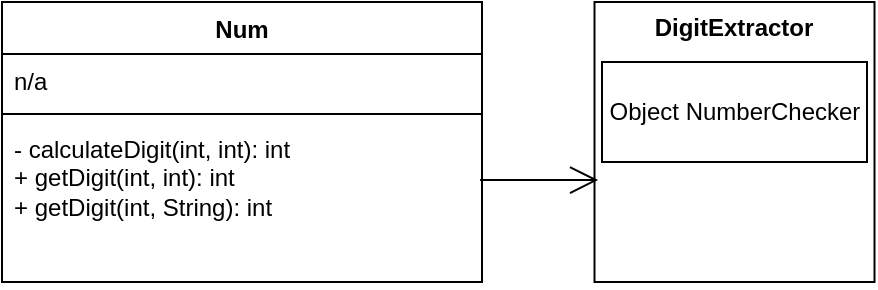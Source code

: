 <mxfile version="24.8.3">
  <diagram name="Page-1" id="kA5HnVk3PY72Kj7s9iLt">
    <mxGraphModel dx="473" dy="687" grid="1" gridSize="10" guides="1" tooltips="1" connect="1" arrows="1" fold="1" page="1" pageScale="1" pageWidth="850" pageHeight="1100" math="0" shadow="0">
      <root>
        <mxCell id="0" />
        <mxCell id="1" parent="0" />
        <mxCell id="w75OR77vZisxlL-go-XE-1" value="Num" style="swimlane;fontStyle=1;align=center;verticalAlign=top;childLayout=stackLayout;horizontal=1;startSize=26;horizontalStack=0;resizeParent=1;resizeParentMax=0;resizeLast=0;collapsible=1;marginBottom=0;whiteSpace=wrap;html=1;" vertex="1" parent="1">
          <mxGeometry x="40" y="240" width="240" height="140" as="geometry" />
        </mxCell>
        <mxCell id="w75OR77vZisxlL-go-XE-2" value="n/a" style="text;strokeColor=none;fillColor=none;align=left;verticalAlign=top;spacingLeft=4;spacingRight=4;overflow=hidden;rotatable=0;points=[[0,0.5],[1,0.5]];portConstraint=eastwest;whiteSpace=wrap;html=1;" vertex="1" parent="w75OR77vZisxlL-go-XE-1">
          <mxGeometry y="26" width="240" height="26" as="geometry" />
        </mxCell>
        <mxCell id="w75OR77vZisxlL-go-XE-3" value="" style="line;strokeWidth=1;fillColor=none;align=left;verticalAlign=middle;spacingTop=-1;spacingLeft=3;spacingRight=3;rotatable=0;labelPosition=right;points=[];portConstraint=eastwest;strokeColor=inherit;" vertex="1" parent="w75OR77vZisxlL-go-XE-1">
          <mxGeometry y="52" width="240" height="8" as="geometry" />
        </mxCell>
        <mxCell id="w75OR77vZisxlL-go-XE-4" value="&lt;div&gt;- calculateDigit(int, int): int&lt;/div&gt;&lt;div&gt;+ getDigit(int, int): int&lt;/div&gt;&lt;div&gt;+ getDigit(int, String): int&lt;br&gt;&lt;/div&gt;" style="text;strokeColor=none;fillColor=none;align=left;verticalAlign=top;spacingLeft=4;spacingRight=4;overflow=hidden;rotatable=0;points=[[0,0.5],[1,0.5]];portConstraint=eastwest;whiteSpace=wrap;html=1;" vertex="1" parent="w75OR77vZisxlL-go-XE-1">
          <mxGeometry y="60" width="240" height="80" as="geometry" />
        </mxCell>
        <mxCell id="w75OR77vZisxlL-go-XE-5" value="&lt;div&gt;&lt;b&gt;DigitExtractor&lt;/b&gt;&lt;/div&gt;&lt;div&gt;&lt;b&gt;&lt;br&gt;&lt;/b&gt;&lt;/div&gt;&lt;div&gt;&lt;b&gt;&lt;br&gt;&lt;/b&gt;&lt;/div&gt;&lt;div&gt;&lt;b&gt;&lt;br&gt;&lt;/b&gt;&lt;/div&gt;&lt;div&gt;&lt;b&gt;&lt;br&gt;&lt;/b&gt;&lt;/div&gt;&lt;div&gt;&lt;b&gt;&lt;br&gt;&lt;/b&gt;&lt;/div&gt;&lt;div&gt;&lt;b&gt;&lt;br&gt;&lt;/b&gt;&lt;/div&gt;&lt;div&gt;&lt;b&gt;&lt;br&gt;&lt;/b&gt;&lt;/div&gt;&lt;div&gt;&lt;b&gt;&lt;br&gt;&lt;/b&gt;&lt;/div&gt;" style="html=1;whiteSpace=wrap;" vertex="1" parent="1">
          <mxGeometry x="336.25" y="240" width="140" height="140" as="geometry" />
        </mxCell>
        <mxCell id="w75OR77vZisxlL-go-XE-6" value="Object NumberChecker " style="html=1;whiteSpace=wrap;" vertex="1" parent="1">
          <mxGeometry x="340" y="270" width="132.5" height="50" as="geometry" />
        </mxCell>
        <mxCell id="w75OR77vZisxlL-go-XE-7" value="" style="endArrow=open;endFill=1;endSize=12;html=1;rounded=0;exitX=0.996;exitY=0.363;exitDx=0;exitDy=0;exitPerimeter=0;entryX=0.013;entryY=0.636;entryDx=0;entryDy=0;entryPerimeter=0;" edge="1" parent="1" source="w75OR77vZisxlL-go-XE-4" target="w75OR77vZisxlL-go-XE-5">
          <mxGeometry width="160" relative="1" as="geometry">
            <mxPoint x="270" y="420" as="sourcePoint" />
            <mxPoint x="330" y="320" as="targetPoint" />
          </mxGeometry>
        </mxCell>
      </root>
    </mxGraphModel>
  </diagram>
</mxfile>
